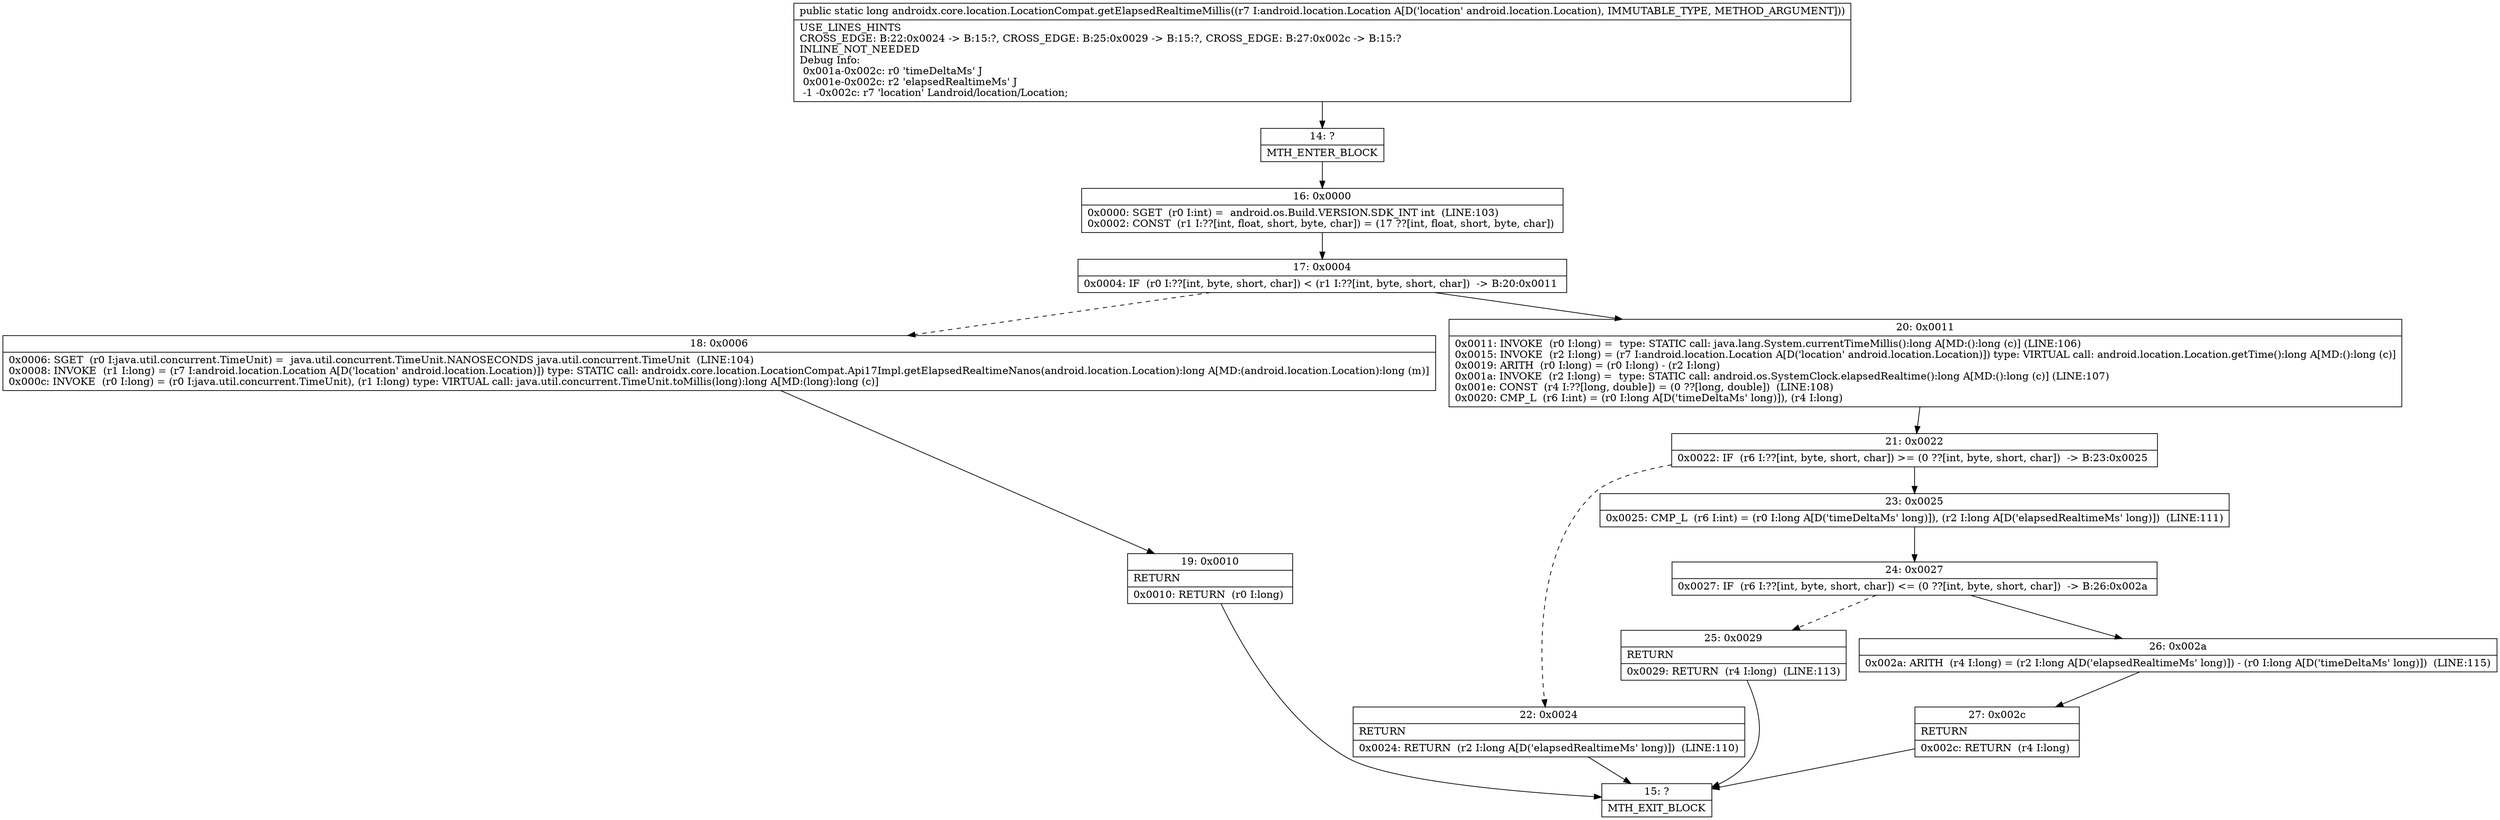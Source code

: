 digraph "CFG forandroidx.core.location.LocationCompat.getElapsedRealtimeMillis(Landroid\/location\/Location;)J" {
Node_14 [shape=record,label="{14\:\ ?|MTH_ENTER_BLOCK\l}"];
Node_16 [shape=record,label="{16\:\ 0x0000|0x0000: SGET  (r0 I:int) =  android.os.Build.VERSION.SDK_INT int  (LINE:103)\l0x0002: CONST  (r1 I:??[int, float, short, byte, char]) = (17 ??[int, float, short, byte, char]) \l}"];
Node_17 [shape=record,label="{17\:\ 0x0004|0x0004: IF  (r0 I:??[int, byte, short, char]) \< (r1 I:??[int, byte, short, char])  \-\> B:20:0x0011 \l}"];
Node_18 [shape=record,label="{18\:\ 0x0006|0x0006: SGET  (r0 I:java.util.concurrent.TimeUnit) =  java.util.concurrent.TimeUnit.NANOSECONDS java.util.concurrent.TimeUnit  (LINE:104)\l0x0008: INVOKE  (r1 I:long) = (r7 I:android.location.Location A[D('location' android.location.Location)]) type: STATIC call: androidx.core.location.LocationCompat.Api17Impl.getElapsedRealtimeNanos(android.location.Location):long A[MD:(android.location.Location):long (m)]\l0x000c: INVOKE  (r0 I:long) = (r0 I:java.util.concurrent.TimeUnit), (r1 I:long) type: VIRTUAL call: java.util.concurrent.TimeUnit.toMillis(long):long A[MD:(long):long (c)]\l}"];
Node_19 [shape=record,label="{19\:\ 0x0010|RETURN\l|0x0010: RETURN  (r0 I:long) \l}"];
Node_15 [shape=record,label="{15\:\ ?|MTH_EXIT_BLOCK\l}"];
Node_20 [shape=record,label="{20\:\ 0x0011|0x0011: INVOKE  (r0 I:long) =  type: STATIC call: java.lang.System.currentTimeMillis():long A[MD:():long (c)] (LINE:106)\l0x0015: INVOKE  (r2 I:long) = (r7 I:android.location.Location A[D('location' android.location.Location)]) type: VIRTUAL call: android.location.Location.getTime():long A[MD:():long (c)]\l0x0019: ARITH  (r0 I:long) = (r0 I:long) \- (r2 I:long) \l0x001a: INVOKE  (r2 I:long) =  type: STATIC call: android.os.SystemClock.elapsedRealtime():long A[MD:():long (c)] (LINE:107)\l0x001e: CONST  (r4 I:??[long, double]) = (0 ??[long, double])  (LINE:108)\l0x0020: CMP_L  (r6 I:int) = (r0 I:long A[D('timeDeltaMs' long)]), (r4 I:long) \l}"];
Node_21 [shape=record,label="{21\:\ 0x0022|0x0022: IF  (r6 I:??[int, byte, short, char]) \>= (0 ??[int, byte, short, char])  \-\> B:23:0x0025 \l}"];
Node_22 [shape=record,label="{22\:\ 0x0024|RETURN\l|0x0024: RETURN  (r2 I:long A[D('elapsedRealtimeMs' long)])  (LINE:110)\l}"];
Node_23 [shape=record,label="{23\:\ 0x0025|0x0025: CMP_L  (r6 I:int) = (r0 I:long A[D('timeDeltaMs' long)]), (r2 I:long A[D('elapsedRealtimeMs' long)])  (LINE:111)\l}"];
Node_24 [shape=record,label="{24\:\ 0x0027|0x0027: IF  (r6 I:??[int, byte, short, char]) \<= (0 ??[int, byte, short, char])  \-\> B:26:0x002a \l}"];
Node_25 [shape=record,label="{25\:\ 0x0029|RETURN\l|0x0029: RETURN  (r4 I:long)  (LINE:113)\l}"];
Node_26 [shape=record,label="{26\:\ 0x002a|0x002a: ARITH  (r4 I:long) = (r2 I:long A[D('elapsedRealtimeMs' long)]) \- (r0 I:long A[D('timeDeltaMs' long)])  (LINE:115)\l}"];
Node_27 [shape=record,label="{27\:\ 0x002c|RETURN\l|0x002c: RETURN  (r4 I:long) \l}"];
MethodNode[shape=record,label="{public static long androidx.core.location.LocationCompat.getElapsedRealtimeMillis((r7 I:android.location.Location A[D('location' android.location.Location), IMMUTABLE_TYPE, METHOD_ARGUMENT]))  | USE_LINES_HINTS\lCROSS_EDGE: B:22:0x0024 \-\> B:15:?, CROSS_EDGE: B:25:0x0029 \-\> B:15:?, CROSS_EDGE: B:27:0x002c \-\> B:15:?\lINLINE_NOT_NEEDED\lDebug Info:\l  0x001a\-0x002c: r0 'timeDeltaMs' J\l  0x001e\-0x002c: r2 'elapsedRealtimeMs' J\l  \-1 \-0x002c: r7 'location' Landroid\/location\/Location;\l}"];
MethodNode -> Node_14;Node_14 -> Node_16;
Node_16 -> Node_17;
Node_17 -> Node_18[style=dashed];
Node_17 -> Node_20;
Node_18 -> Node_19;
Node_19 -> Node_15;
Node_20 -> Node_21;
Node_21 -> Node_22[style=dashed];
Node_21 -> Node_23;
Node_22 -> Node_15;
Node_23 -> Node_24;
Node_24 -> Node_25[style=dashed];
Node_24 -> Node_26;
Node_25 -> Node_15;
Node_26 -> Node_27;
Node_27 -> Node_15;
}

